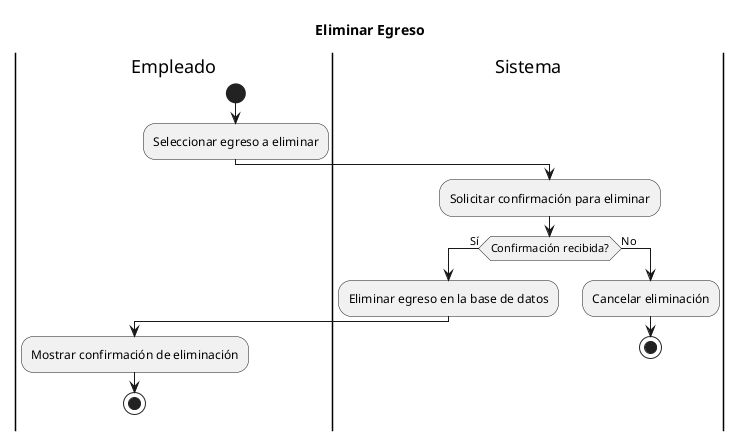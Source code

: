 @startuml da_Eliminar_Egreso
Title Eliminar Egreso
|Empleado|
start
:Seleccionar egreso a eliminar;
|Sistema|
:Solicitar confirmación para eliminar;
if (Confirmación recibida?) then (Sí)
    :Eliminar egreso en la base de datos;
    |Empleado|
    :Mostrar confirmación de eliminación;
    stop
else (No)
    |Sistema|
    :Cancelar eliminación;
    stop
endif
@enduml
